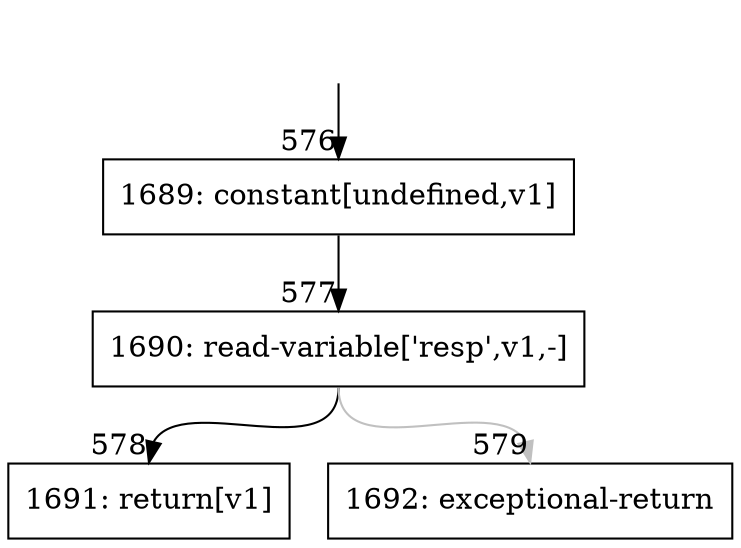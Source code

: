 digraph {
rankdir="TD"
BB_entry37[shape=none,label=""];
BB_entry37 -> BB576 [tailport=s, headport=n, headlabel="    576"]
BB576 [shape=record label="{1689: constant[undefined,v1]}" ] 
BB576 -> BB577 [tailport=s, headport=n, headlabel="      577"]
BB577 [shape=record label="{1690: read-variable['resp',v1,-]}" ] 
BB577 -> BB578 [tailport=s, headport=n, headlabel="      578"]
BB577 -> BB579 [tailport=s, headport=n, color=gray, headlabel="      579"]
BB578 [shape=record label="{1691: return[v1]}" ] 
BB579 [shape=record label="{1692: exceptional-return}" ] 
//#$~ 543
}
